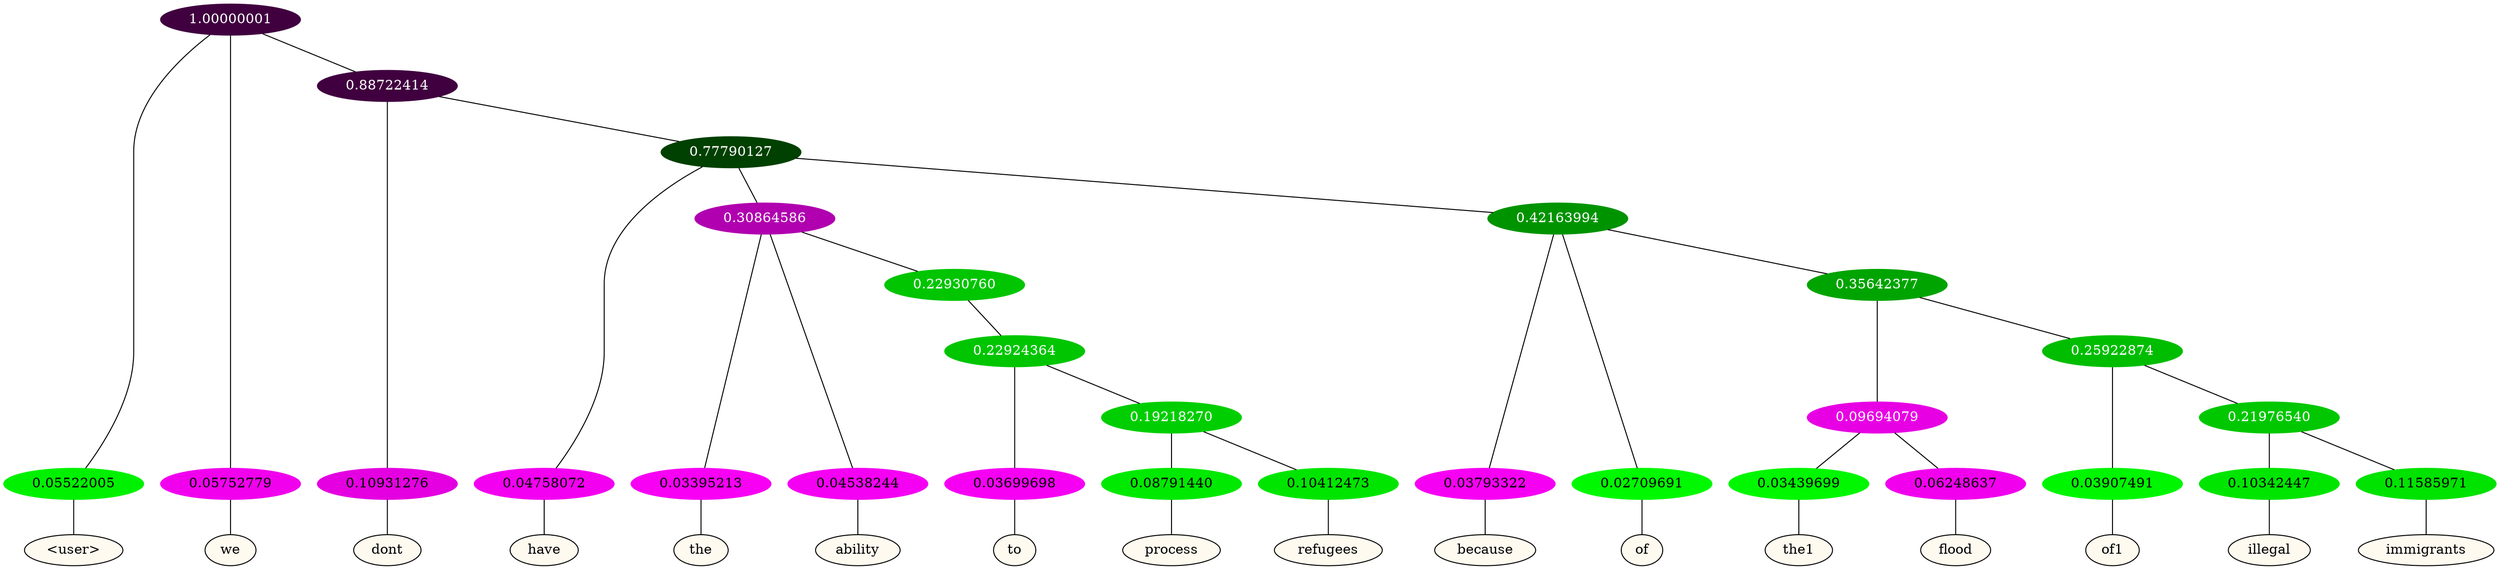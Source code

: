 graph {
	node [format=png height=0.15 nodesep=0.001 ordering=out overlap=prism overlap_scaling=0.01 ranksep=0.001 ratio=0.2 style=filled width=0.15]
	{
		rank=same
		a_w_1 [label="\<user\>" color=black fillcolor=floralwhite style="filled,solid"]
		a_w_2 [label=we color=black fillcolor=floralwhite style="filled,solid"]
		a_w_4 [label=dont color=black fillcolor=floralwhite style="filled,solid"]
		a_w_6 [label=have color=black fillcolor=floralwhite style="filled,solid"]
		a_w_9 [label=the color=black fillcolor=floralwhite style="filled,solid"]
		a_w_10 [label=ability color=black fillcolor=floralwhite style="filled,solid"]
		a_w_18 [label=to color=black fillcolor=floralwhite style="filled,solid"]
		a_w_24 [label=process color=black fillcolor=floralwhite style="filled,solid"]
		a_w_25 [label=refugees color=black fillcolor=floralwhite style="filled,solid"]
		a_w_12 [label=because color=black fillcolor=floralwhite style="filled,solid"]
		a_w_13 [label=of color=black fillcolor=floralwhite style="filled,solid"]
		a_w_20 [label=the1 color=black fillcolor=floralwhite style="filled,solid"]
		a_w_21 [label=flood color=black fillcolor=floralwhite style="filled,solid"]
		a_w_22 [label=of1 color=black fillcolor=floralwhite style="filled,solid"]
		a_w_26 [label=illegal color=black fillcolor=floralwhite style="filled,solid"]
		a_w_27 [label=immigrants color=black fillcolor=floralwhite style="filled,solid"]
	}
	a_n_1 -- a_w_1
	a_n_2 -- a_w_2
	a_n_4 -- a_w_4
	a_n_6 -- a_w_6
	a_n_9 -- a_w_9
	a_n_10 -- a_w_10
	a_n_18 -- a_w_18
	a_n_24 -- a_w_24
	a_n_25 -- a_w_25
	a_n_12 -- a_w_12
	a_n_13 -- a_w_13
	a_n_20 -- a_w_20
	a_n_21 -- a_w_21
	a_n_22 -- a_w_22
	a_n_26 -- a_w_26
	a_n_27 -- a_w_27
	{
		rank=same
		a_n_1 [label=0.05522005 color="0.334 1.000 0.945" fontcolor=black]
		a_n_2 [label=0.05752779 color="0.835 1.000 0.942" fontcolor=black]
		a_n_4 [label=0.10931276 color="0.835 1.000 0.891" fontcolor=black]
		a_n_6 [label=0.04758072 color="0.835 1.000 0.952" fontcolor=black]
		a_n_9 [label=0.03395213 color="0.835 1.000 0.966" fontcolor=black]
		a_n_10 [label=0.04538244 color="0.835 1.000 0.955" fontcolor=black]
		a_n_18 [label=0.03699698 color="0.835 1.000 0.963" fontcolor=black]
		a_n_24 [label=0.08791440 color="0.334 1.000 0.912" fontcolor=black]
		a_n_25 [label=0.10412473 color="0.334 1.000 0.896" fontcolor=black]
		a_n_12 [label=0.03793322 color="0.835 1.000 0.962" fontcolor=black]
		a_n_13 [label=0.02709691 color="0.334 1.000 0.973" fontcolor=black]
		a_n_20 [label=0.03439699 color="0.334 1.000 0.966" fontcolor=black]
		a_n_21 [label=0.06248637 color="0.835 1.000 0.938" fontcolor=black]
		a_n_22 [label=0.03907491 color="0.334 1.000 0.961" fontcolor=black]
		a_n_26 [label=0.10342447 color="0.334 1.000 0.897" fontcolor=black]
		a_n_27 [label=0.11585971 color="0.334 1.000 0.884" fontcolor=black]
	}
	a_n_0 [label=1.00000001 color="0.835 1.000 0.250" fontcolor=grey99]
	a_n_0 -- a_n_1
	a_n_0 -- a_n_2
	a_n_3 [label=0.88722414 color="0.835 1.000 0.250" fontcolor=grey99]
	a_n_0 -- a_n_3
	a_n_3 -- a_n_4
	a_n_5 [label=0.77790127 color="0.334 1.000 0.250" fontcolor=grey99]
	a_n_3 -- a_n_5
	a_n_5 -- a_n_6
	a_n_7 [label=0.30864586 color="0.835 1.000 0.691" fontcolor=grey99]
	a_n_5 -- a_n_7
	a_n_8 [label=0.42163994 color="0.334 1.000 0.578" fontcolor=grey99]
	a_n_5 -- a_n_8
	a_n_7 -- a_n_9
	a_n_7 -- a_n_10
	a_n_11 [label=0.22930760 color="0.334 1.000 0.771" fontcolor=grey99]
	a_n_7 -- a_n_11
	a_n_8 -- a_n_12
	a_n_8 -- a_n_13
	a_n_14 [label=0.35642377 color="0.334 1.000 0.644" fontcolor=grey99]
	a_n_8 -- a_n_14
	a_n_15 [label=0.22924364 color="0.334 1.000 0.771" fontcolor=grey99]
	a_n_11 -- a_n_15
	a_n_16 [label=0.09694079 color="0.835 1.000 0.903" fontcolor=grey99]
	a_n_14 -- a_n_16
	a_n_17 [label=0.25922874 color="0.334 1.000 0.741" fontcolor=grey99]
	a_n_14 -- a_n_17
	a_n_15 -- a_n_18
	a_n_19 [label=0.19218270 color="0.334 1.000 0.808" fontcolor=grey99]
	a_n_15 -- a_n_19
	a_n_16 -- a_n_20
	a_n_16 -- a_n_21
	a_n_17 -- a_n_22
	a_n_23 [label=0.21976540 color="0.334 1.000 0.780" fontcolor=grey99]
	a_n_17 -- a_n_23
	a_n_19 -- a_n_24
	a_n_19 -- a_n_25
	a_n_23 -- a_n_26
	a_n_23 -- a_n_27
}
